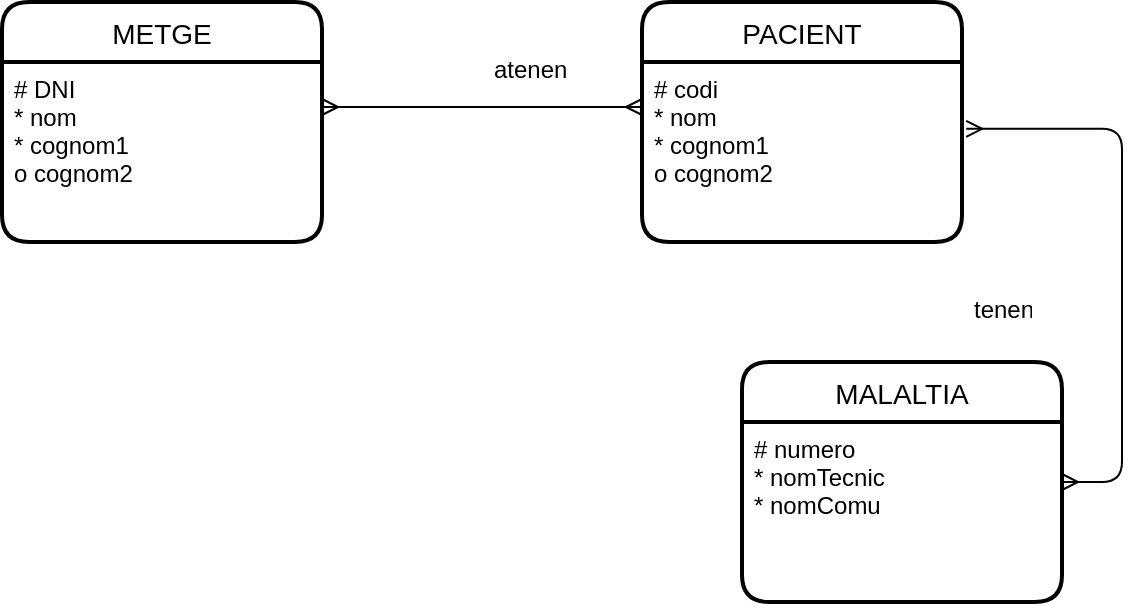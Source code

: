 <mxfile version="15.3.8" type="device"><diagram id="fvQh3lCjFJTHmNA_-kXB" name="Page-1"><mxGraphModel dx="1038" dy="521" grid="0" gridSize="10" guides="1" tooltips="1" connect="1" arrows="1" fold="1" page="1" pageScale="1" pageWidth="827" pageHeight="1169" math="0" shadow="0"><root><mxCell id="0"/><mxCell id="1" parent="0"/><mxCell id="FURybQz0ciIpJbluJlT3-1" value="METGE" style="swimlane;childLayout=stackLayout;horizontal=1;startSize=30;horizontalStack=0;rounded=1;fontSize=14;fontStyle=0;strokeWidth=2;resizeParent=0;resizeLast=1;shadow=0;dashed=0;align=center;" vertex="1" parent="1"><mxGeometry x="60" y="40" width="160" height="120" as="geometry"/></mxCell><mxCell id="FURybQz0ciIpJbluJlT3-2" value="# DNI&#10;* nom&#10;* cognom1&#10;o cognom2" style="align=left;strokeColor=none;fillColor=none;spacingLeft=4;fontSize=12;verticalAlign=top;resizable=0;rotatable=0;part=1;" vertex="1" parent="FURybQz0ciIpJbluJlT3-1"><mxGeometry y="30" width="160" height="90" as="geometry"/></mxCell><mxCell id="FURybQz0ciIpJbluJlT3-3" value="PACIENT" style="swimlane;childLayout=stackLayout;horizontal=1;startSize=30;horizontalStack=0;rounded=1;fontSize=14;fontStyle=0;strokeWidth=2;resizeParent=0;resizeLast=1;shadow=0;dashed=0;align=center;" vertex="1" parent="1"><mxGeometry x="380" y="40" width="160" height="120" as="geometry"/></mxCell><mxCell id="FURybQz0ciIpJbluJlT3-4" value="# codi&#10;* nom&#10;* cognom1&#10;o cognom2" style="align=left;strokeColor=none;fillColor=none;spacingLeft=4;fontSize=12;verticalAlign=top;resizable=0;rotatable=0;part=1;" vertex="1" parent="FURybQz0ciIpJbluJlT3-3"><mxGeometry y="30" width="160" height="90" as="geometry"/></mxCell><mxCell id="FURybQz0ciIpJbluJlT3-5" value="" style="edgeStyle=entityRelationEdgeStyle;fontSize=12;html=1;endArrow=ERmany;startArrow=ERmany;exitX=1;exitY=0.25;exitDx=0;exitDy=0;entryX=0;entryY=0.25;entryDx=0;entryDy=0;" edge="1" parent="1" source="FURybQz0ciIpJbluJlT3-2" target="FURybQz0ciIpJbluJlT3-4"><mxGeometry width="100" height="100" relative="1" as="geometry"><mxPoint x="360" y="150" as="sourcePoint"/><mxPoint x="460" y="50" as="targetPoint"/></mxGeometry></mxCell><mxCell id="FURybQz0ciIpJbluJlT3-6" value="atenen" style="text;strokeColor=none;fillColor=none;spacingLeft=4;spacingRight=4;overflow=hidden;rotatable=0;points=[[0,0.5],[1,0.5]];portConstraint=eastwest;fontSize=12;" vertex="1" parent="1"><mxGeometry x="300" y="60" width="70" height="30" as="geometry"/></mxCell><mxCell id="FURybQz0ciIpJbluJlT3-7" value="MALALTIA" style="swimlane;childLayout=stackLayout;horizontal=1;startSize=30;horizontalStack=0;rounded=1;fontSize=14;fontStyle=0;strokeWidth=2;resizeParent=0;resizeLast=1;shadow=0;dashed=0;align=center;" vertex="1" parent="1"><mxGeometry x="430" y="220" width="160" height="120" as="geometry"/></mxCell><mxCell id="FURybQz0ciIpJbluJlT3-8" value="# numero&#10;* nomTecnic&#10;* nomComu" style="align=left;strokeColor=none;fillColor=none;spacingLeft=4;fontSize=12;verticalAlign=top;resizable=0;rotatable=0;part=1;" vertex="1" parent="FURybQz0ciIpJbluJlT3-7"><mxGeometry y="30" width="160" height="90" as="geometry"/></mxCell><mxCell id="FURybQz0ciIpJbluJlT3-9" value="tenen" style="text;strokeColor=none;fillColor=none;spacingLeft=4;spacingRight=4;overflow=hidden;rotatable=0;points=[[0,0.5],[1,0.5]];portConstraint=eastwest;fontSize=12;" vertex="1" parent="1"><mxGeometry x="540" y="180" width="40" height="30" as="geometry"/></mxCell><mxCell id="FURybQz0ciIpJbluJlT3-10" value="" style="edgeStyle=entityRelationEdgeStyle;fontSize=12;html=1;endArrow=ERmany;startArrow=ERmany;entryX=1.013;entryY=0.371;entryDx=0;entryDy=0;entryPerimeter=0;" edge="1" parent="1" source="FURybQz0ciIpJbluJlT3-7" target="FURybQz0ciIpJbluJlT3-4"><mxGeometry width="100" height="100" relative="1" as="geometry"><mxPoint x="480" y="212" as="sourcePoint"/><mxPoint x="600" y="130" as="targetPoint"/></mxGeometry></mxCell></root></mxGraphModel></diagram></mxfile>